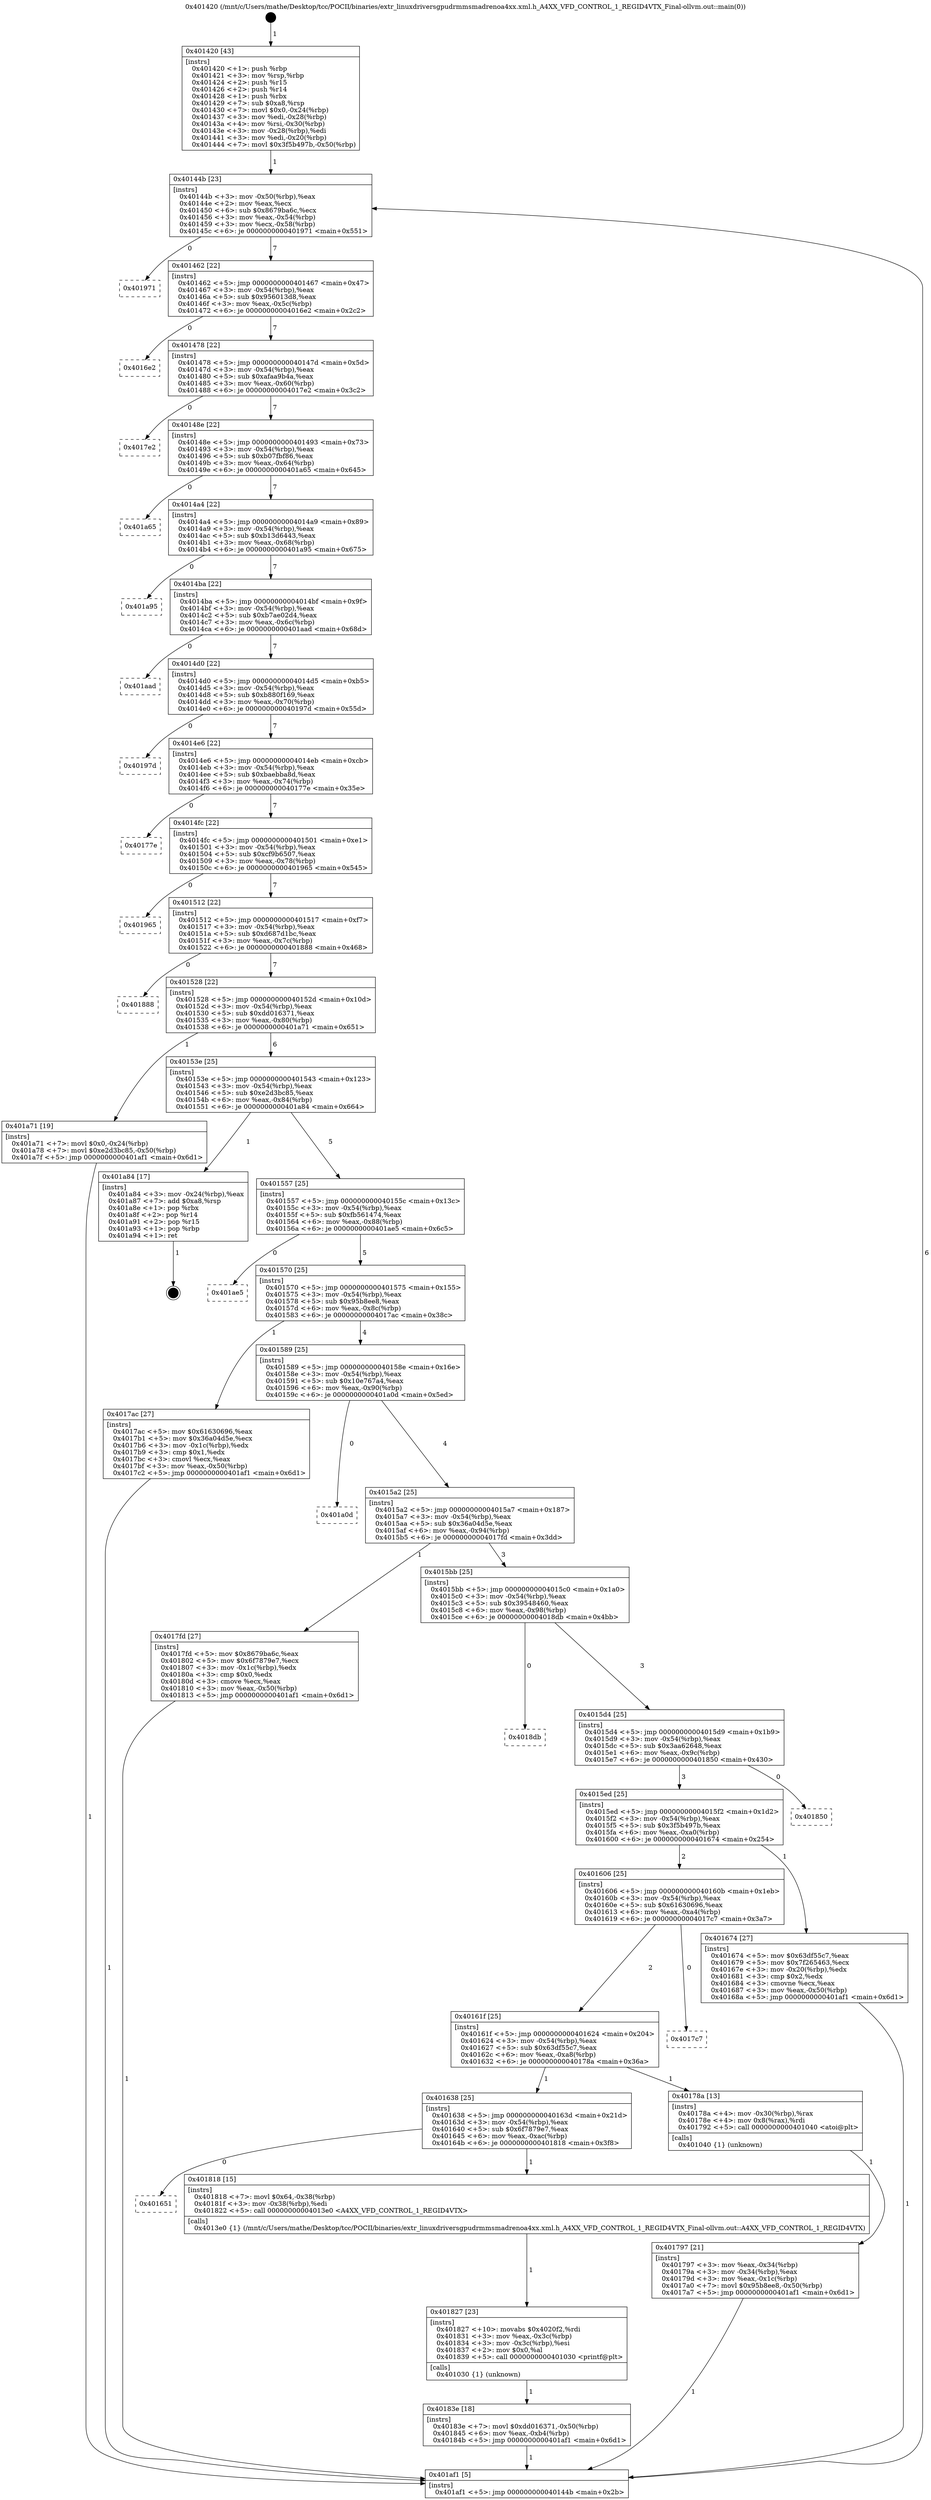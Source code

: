 digraph "0x401420" {
  label = "0x401420 (/mnt/c/Users/mathe/Desktop/tcc/POCII/binaries/extr_linuxdriversgpudrmmsmadrenoa4xx.xml.h_A4XX_VFD_CONTROL_1_REGID4VTX_Final-ollvm.out::main(0))"
  labelloc = "t"
  node[shape=record]

  Entry [label="",width=0.3,height=0.3,shape=circle,fillcolor=black,style=filled]
  "0x40144b" [label="{
     0x40144b [23]\l
     | [instrs]\l
     &nbsp;&nbsp;0x40144b \<+3\>: mov -0x50(%rbp),%eax\l
     &nbsp;&nbsp;0x40144e \<+2\>: mov %eax,%ecx\l
     &nbsp;&nbsp;0x401450 \<+6\>: sub $0x8679ba6c,%ecx\l
     &nbsp;&nbsp;0x401456 \<+3\>: mov %eax,-0x54(%rbp)\l
     &nbsp;&nbsp;0x401459 \<+3\>: mov %ecx,-0x58(%rbp)\l
     &nbsp;&nbsp;0x40145c \<+6\>: je 0000000000401971 \<main+0x551\>\l
  }"]
  "0x401971" [label="{
     0x401971\l
  }", style=dashed]
  "0x401462" [label="{
     0x401462 [22]\l
     | [instrs]\l
     &nbsp;&nbsp;0x401462 \<+5\>: jmp 0000000000401467 \<main+0x47\>\l
     &nbsp;&nbsp;0x401467 \<+3\>: mov -0x54(%rbp),%eax\l
     &nbsp;&nbsp;0x40146a \<+5\>: sub $0x956013d8,%eax\l
     &nbsp;&nbsp;0x40146f \<+3\>: mov %eax,-0x5c(%rbp)\l
     &nbsp;&nbsp;0x401472 \<+6\>: je 00000000004016e2 \<main+0x2c2\>\l
  }"]
  Exit [label="",width=0.3,height=0.3,shape=circle,fillcolor=black,style=filled,peripheries=2]
  "0x4016e2" [label="{
     0x4016e2\l
  }", style=dashed]
  "0x401478" [label="{
     0x401478 [22]\l
     | [instrs]\l
     &nbsp;&nbsp;0x401478 \<+5\>: jmp 000000000040147d \<main+0x5d\>\l
     &nbsp;&nbsp;0x40147d \<+3\>: mov -0x54(%rbp),%eax\l
     &nbsp;&nbsp;0x401480 \<+5\>: sub $0xafaa9b4a,%eax\l
     &nbsp;&nbsp;0x401485 \<+3\>: mov %eax,-0x60(%rbp)\l
     &nbsp;&nbsp;0x401488 \<+6\>: je 00000000004017e2 \<main+0x3c2\>\l
  }"]
  "0x40183e" [label="{
     0x40183e [18]\l
     | [instrs]\l
     &nbsp;&nbsp;0x40183e \<+7\>: movl $0xdd016371,-0x50(%rbp)\l
     &nbsp;&nbsp;0x401845 \<+6\>: mov %eax,-0xb4(%rbp)\l
     &nbsp;&nbsp;0x40184b \<+5\>: jmp 0000000000401af1 \<main+0x6d1\>\l
  }"]
  "0x4017e2" [label="{
     0x4017e2\l
  }", style=dashed]
  "0x40148e" [label="{
     0x40148e [22]\l
     | [instrs]\l
     &nbsp;&nbsp;0x40148e \<+5\>: jmp 0000000000401493 \<main+0x73\>\l
     &nbsp;&nbsp;0x401493 \<+3\>: mov -0x54(%rbp),%eax\l
     &nbsp;&nbsp;0x401496 \<+5\>: sub $0xb07fbf86,%eax\l
     &nbsp;&nbsp;0x40149b \<+3\>: mov %eax,-0x64(%rbp)\l
     &nbsp;&nbsp;0x40149e \<+6\>: je 0000000000401a65 \<main+0x645\>\l
  }"]
  "0x401827" [label="{
     0x401827 [23]\l
     | [instrs]\l
     &nbsp;&nbsp;0x401827 \<+10\>: movabs $0x4020f2,%rdi\l
     &nbsp;&nbsp;0x401831 \<+3\>: mov %eax,-0x3c(%rbp)\l
     &nbsp;&nbsp;0x401834 \<+3\>: mov -0x3c(%rbp),%esi\l
     &nbsp;&nbsp;0x401837 \<+2\>: mov $0x0,%al\l
     &nbsp;&nbsp;0x401839 \<+5\>: call 0000000000401030 \<printf@plt\>\l
     | [calls]\l
     &nbsp;&nbsp;0x401030 \{1\} (unknown)\l
  }"]
  "0x401a65" [label="{
     0x401a65\l
  }", style=dashed]
  "0x4014a4" [label="{
     0x4014a4 [22]\l
     | [instrs]\l
     &nbsp;&nbsp;0x4014a4 \<+5\>: jmp 00000000004014a9 \<main+0x89\>\l
     &nbsp;&nbsp;0x4014a9 \<+3\>: mov -0x54(%rbp),%eax\l
     &nbsp;&nbsp;0x4014ac \<+5\>: sub $0xb13d6443,%eax\l
     &nbsp;&nbsp;0x4014b1 \<+3\>: mov %eax,-0x68(%rbp)\l
     &nbsp;&nbsp;0x4014b4 \<+6\>: je 0000000000401a95 \<main+0x675\>\l
  }"]
  "0x401651" [label="{
     0x401651\l
  }", style=dashed]
  "0x401a95" [label="{
     0x401a95\l
  }", style=dashed]
  "0x4014ba" [label="{
     0x4014ba [22]\l
     | [instrs]\l
     &nbsp;&nbsp;0x4014ba \<+5\>: jmp 00000000004014bf \<main+0x9f\>\l
     &nbsp;&nbsp;0x4014bf \<+3\>: mov -0x54(%rbp),%eax\l
     &nbsp;&nbsp;0x4014c2 \<+5\>: sub $0xb7ae02d4,%eax\l
     &nbsp;&nbsp;0x4014c7 \<+3\>: mov %eax,-0x6c(%rbp)\l
     &nbsp;&nbsp;0x4014ca \<+6\>: je 0000000000401aad \<main+0x68d\>\l
  }"]
  "0x401818" [label="{
     0x401818 [15]\l
     | [instrs]\l
     &nbsp;&nbsp;0x401818 \<+7\>: movl $0x64,-0x38(%rbp)\l
     &nbsp;&nbsp;0x40181f \<+3\>: mov -0x38(%rbp),%edi\l
     &nbsp;&nbsp;0x401822 \<+5\>: call 00000000004013e0 \<A4XX_VFD_CONTROL_1_REGID4VTX\>\l
     | [calls]\l
     &nbsp;&nbsp;0x4013e0 \{1\} (/mnt/c/Users/mathe/Desktop/tcc/POCII/binaries/extr_linuxdriversgpudrmmsmadrenoa4xx.xml.h_A4XX_VFD_CONTROL_1_REGID4VTX_Final-ollvm.out::A4XX_VFD_CONTROL_1_REGID4VTX)\l
  }"]
  "0x401aad" [label="{
     0x401aad\l
  }", style=dashed]
  "0x4014d0" [label="{
     0x4014d0 [22]\l
     | [instrs]\l
     &nbsp;&nbsp;0x4014d0 \<+5\>: jmp 00000000004014d5 \<main+0xb5\>\l
     &nbsp;&nbsp;0x4014d5 \<+3\>: mov -0x54(%rbp),%eax\l
     &nbsp;&nbsp;0x4014d8 \<+5\>: sub $0xb880f169,%eax\l
     &nbsp;&nbsp;0x4014dd \<+3\>: mov %eax,-0x70(%rbp)\l
     &nbsp;&nbsp;0x4014e0 \<+6\>: je 000000000040197d \<main+0x55d\>\l
  }"]
  "0x401797" [label="{
     0x401797 [21]\l
     | [instrs]\l
     &nbsp;&nbsp;0x401797 \<+3\>: mov %eax,-0x34(%rbp)\l
     &nbsp;&nbsp;0x40179a \<+3\>: mov -0x34(%rbp),%eax\l
     &nbsp;&nbsp;0x40179d \<+3\>: mov %eax,-0x1c(%rbp)\l
     &nbsp;&nbsp;0x4017a0 \<+7\>: movl $0x95b8ee8,-0x50(%rbp)\l
     &nbsp;&nbsp;0x4017a7 \<+5\>: jmp 0000000000401af1 \<main+0x6d1\>\l
  }"]
  "0x40197d" [label="{
     0x40197d\l
  }", style=dashed]
  "0x4014e6" [label="{
     0x4014e6 [22]\l
     | [instrs]\l
     &nbsp;&nbsp;0x4014e6 \<+5\>: jmp 00000000004014eb \<main+0xcb\>\l
     &nbsp;&nbsp;0x4014eb \<+3\>: mov -0x54(%rbp),%eax\l
     &nbsp;&nbsp;0x4014ee \<+5\>: sub $0xbaebba8d,%eax\l
     &nbsp;&nbsp;0x4014f3 \<+3\>: mov %eax,-0x74(%rbp)\l
     &nbsp;&nbsp;0x4014f6 \<+6\>: je 000000000040177e \<main+0x35e\>\l
  }"]
  "0x401638" [label="{
     0x401638 [25]\l
     | [instrs]\l
     &nbsp;&nbsp;0x401638 \<+5\>: jmp 000000000040163d \<main+0x21d\>\l
     &nbsp;&nbsp;0x40163d \<+3\>: mov -0x54(%rbp),%eax\l
     &nbsp;&nbsp;0x401640 \<+5\>: sub $0x6f7879e7,%eax\l
     &nbsp;&nbsp;0x401645 \<+6\>: mov %eax,-0xac(%rbp)\l
     &nbsp;&nbsp;0x40164b \<+6\>: je 0000000000401818 \<main+0x3f8\>\l
  }"]
  "0x40177e" [label="{
     0x40177e\l
  }", style=dashed]
  "0x4014fc" [label="{
     0x4014fc [22]\l
     | [instrs]\l
     &nbsp;&nbsp;0x4014fc \<+5\>: jmp 0000000000401501 \<main+0xe1\>\l
     &nbsp;&nbsp;0x401501 \<+3\>: mov -0x54(%rbp),%eax\l
     &nbsp;&nbsp;0x401504 \<+5\>: sub $0xcf9b6507,%eax\l
     &nbsp;&nbsp;0x401509 \<+3\>: mov %eax,-0x78(%rbp)\l
     &nbsp;&nbsp;0x40150c \<+6\>: je 0000000000401965 \<main+0x545\>\l
  }"]
  "0x40178a" [label="{
     0x40178a [13]\l
     | [instrs]\l
     &nbsp;&nbsp;0x40178a \<+4\>: mov -0x30(%rbp),%rax\l
     &nbsp;&nbsp;0x40178e \<+4\>: mov 0x8(%rax),%rdi\l
     &nbsp;&nbsp;0x401792 \<+5\>: call 0000000000401040 \<atoi@plt\>\l
     | [calls]\l
     &nbsp;&nbsp;0x401040 \{1\} (unknown)\l
  }"]
  "0x401965" [label="{
     0x401965\l
  }", style=dashed]
  "0x401512" [label="{
     0x401512 [22]\l
     | [instrs]\l
     &nbsp;&nbsp;0x401512 \<+5\>: jmp 0000000000401517 \<main+0xf7\>\l
     &nbsp;&nbsp;0x401517 \<+3\>: mov -0x54(%rbp),%eax\l
     &nbsp;&nbsp;0x40151a \<+5\>: sub $0xd687d1bc,%eax\l
     &nbsp;&nbsp;0x40151f \<+3\>: mov %eax,-0x7c(%rbp)\l
     &nbsp;&nbsp;0x401522 \<+6\>: je 0000000000401888 \<main+0x468\>\l
  }"]
  "0x40161f" [label="{
     0x40161f [25]\l
     | [instrs]\l
     &nbsp;&nbsp;0x40161f \<+5\>: jmp 0000000000401624 \<main+0x204\>\l
     &nbsp;&nbsp;0x401624 \<+3\>: mov -0x54(%rbp),%eax\l
     &nbsp;&nbsp;0x401627 \<+5\>: sub $0x63df55c7,%eax\l
     &nbsp;&nbsp;0x40162c \<+6\>: mov %eax,-0xa8(%rbp)\l
     &nbsp;&nbsp;0x401632 \<+6\>: je 000000000040178a \<main+0x36a\>\l
  }"]
  "0x401888" [label="{
     0x401888\l
  }", style=dashed]
  "0x401528" [label="{
     0x401528 [22]\l
     | [instrs]\l
     &nbsp;&nbsp;0x401528 \<+5\>: jmp 000000000040152d \<main+0x10d\>\l
     &nbsp;&nbsp;0x40152d \<+3\>: mov -0x54(%rbp),%eax\l
     &nbsp;&nbsp;0x401530 \<+5\>: sub $0xdd016371,%eax\l
     &nbsp;&nbsp;0x401535 \<+3\>: mov %eax,-0x80(%rbp)\l
     &nbsp;&nbsp;0x401538 \<+6\>: je 0000000000401a71 \<main+0x651\>\l
  }"]
  "0x4017c7" [label="{
     0x4017c7\l
  }", style=dashed]
  "0x401a71" [label="{
     0x401a71 [19]\l
     | [instrs]\l
     &nbsp;&nbsp;0x401a71 \<+7\>: movl $0x0,-0x24(%rbp)\l
     &nbsp;&nbsp;0x401a78 \<+7\>: movl $0xe2d3bc85,-0x50(%rbp)\l
     &nbsp;&nbsp;0x401a7f \<+5\>: jmp 0000000000401af1 \<main+0x6d1\>\l
  }"]
  "0x40153e" [label="{
     0x40153e [25]\l
     | [instrs]\l
     &nbsp;&nbsp;0x40153e \<+5\>: jmp 0000000000401543 \<main+0x123\>\l
     &nbsp;&nbsp;0x401543 \<+3\>: mov -0x54(%rbp),%eax\l
     &nbsp;&nbsp;0x401546 \<+5\>: sub $0xe2d3bc85,%eax\l
     &nbsp;&nbsp;0x40154b \<+6\>: mov %eax,-0x84(%rbp)\l
     &nbsp;&nbsp;0x401551 \<+6\>: je 0000000000401a84 \<main+0x664\>\l
  }"]
  "0x401420" [label="{
     0x401420 [43]\l
     | [instrs]\l
     &nbsp;&nbsp;0x401420 \<+1\>: push %rbp\l
     &nbsp;&nbsp;0x401421 \<+3\>: mov %rsp,%rbp\l
     &nbsp;&nbsp;0x401424 \<+2\>: push %r15\l
     &nbsp;&nbsp;0x401426 \<+2\>: push %r14\l
     &nbsp;&nbsp;0x401428 \<+1\>: push %rbx\l
     &nbsp;&nbsp;0x401429 \<+7\>: sub $0xa8,%rsp\l
     &nbsp;&nbsp;0x401430 \<+7\>: movl $0x0,-0x24(%rbp)\l
     &nbsp;&nbsp;0x401437 \<+3\>: mov %edi,-0x28(%rbp)\l
     &nbsp;&nbsp;0x40143a \<+4\>: mov %rsi,-0x30(%rbp)\l
     &nbsp;&nbsp;0x40143e \<+3\>: mov -0x28(%rbp),%edi\l
     &nbsp;&nbsp;0x401441 \<+3\>: mov %edi,-0x20(%rbp)\l
     &nbsp;&nbsp;0x401444 \<+7\>: movl $0x3f5b497b,-0x50(%rbp)\l
  }"]
  "0x401a84" [label="{
     0x401a84 [17]\l
     | [instrs]\l
     &nbsp;&nbsp;0x401a84 \<+3\>: mov -0x24(%rbp),%eax\l
     &nbsp;&nbsp;0x401a87 \<+7\>: add $0xa8,%rsp\l
     &nbsp;&nbsp;0x401a8e \<+1\>: pop %rbx\l
     &nbsp;&nbsp;0x401a8f \<+2\>: pop %r14\l
     &nbsp;&nbsp;0x401a91 \<+2\>: pop %r15\l
     &nbsp;&nbsp;0x401a93 \<+1\>: pop %rbp\l
     &nbsp;&nbsp;0x401a94 \<+1\>: ret\l
  }"]
  "0x401557" [label="{
     0x401557 [25]\l
     | [instrs]\l
     &nbsp;&nbsp;0x401557 \<+5\>: jmp 000000000040155c \<main+0x13c\>\l
     &nbsp;&nbsp;0x40155c \<+3\>: mov -0x54(%rbp),%eax\l
     &nbsp;&nbsp;0x40155f \<+5\>: sub $0xfb561474,%eax\l
     &nbsp;&nbsp;0x401564 \<+6\>: mov %eax,-0x88(%rbp)\l
     &nbsp;&nbsp;0x40156a \<+6\>: je 0000000000401ae5 \<main+0x6c5\>\l
  }"]
  "0x401af1" [label="{
     0x401af1 [5]\l
     | [instrs]\l
     &nbsp;&nbsp;0x401af1 \<+5\>: jmp 000000000040144b \<main+0x2b\>\l
  }"]
  "0x401ae5" [label="{
     0x401ae5\l
  }", style=dashed]
  "0x401570" [label="{
     0x401570 [25]\l
     | [instrs]\l
     &nbsp;&nbsp;0x401570 \<+5\>: jmp 0000000000401575 \<main+0x155\>\l
     &nbsp;&nbsp;0x401575 \<+3\>: mov -0x54(%rbp),%eax\l
     &nbsp;&nbsp;0x401578 \<+5\>: sub $0x95b8ee8,%eax\l
     &nbsp;&nbsp;0x40157d \<+6\>: mov %eax,-0x8c(%rbp)\l
     &nbsp;&nbsp;0x401583 \<+6\>: je 00000000004017ac \<main+0x38c\>\l
  }"]
  "0x401606" [label="{
     0x401606 [25]\l
     | [instrs]\l
     &nbsp;&nbsp;0x401606 \<+5\>: jmp 000000000040160b \<main+0x1eb\>\l
     &nbsp;&nbsp;0x40160b \<+3\>: mov -0x54(%rbp),%eax\l
     &nbsp;&nbsp;0x40160e \<+5\>: sub $0x61630696,%eax\l
     &nbsp;&nbsp;0x401613 \<+6\>: mov %eax,-0xa4(%rbp)\l
     &nbsp;&nbsp;0x401619 \<+6\>: je 00000000004017c7 \<main+0x3a7\>\l
  }"]
  "0x4017ac" [label="{
     0x4017ac [27]\l
     | [instrs]\l
     &nbsp;&nbsp;0x4017ac \<+5\>: mov $0x61630696,%eax\l
     &nbsp;&nbsp;0x4017b1 \<+5\>: mov $0x36a04d5e,%ecx\l
     &nbsp;&nbsp;0x4017b6 \<+3\>: mov -0x1c(%rbp),%edx\l
     &nbsp;&nbsp;0x4017b9 \<+3\>: cmp $0x1,%edx\l
     &nbsp;&nbsp;0x4017bc \<+3\>: cmovl %ecx,%eax\l
     &nbsp;&nbsp;0x4017bf \<+3\>: mov %eax,-0x50(%rbp)\l
     &nbsp;&nbsp;0x4017c2 \<+5\>: jmp 0000000000401af1 \<main+0x6d1\>\l
  }"]
  "0x401589" [label="{
     0x401589 [25]\l
     | [instrs]\l
     &nbsp;&nbsp;0x401589 \<+5\>: jmp 000000000040158e \<main+0x16e\>\l
     &nbsp;&nbsp;0x40158e \<+3\>: mov -0x54(%rbp),%eax\l
     &nbsp;&nbsp;0x401591 \<+5\>: sub $0x10e767a4,%eax\l
     &nbsp;&nbsp;0x401596 \<+6\>: mov %eax,-0x90(%rbp)\l
     &nbsp;&nbsp;0x40159c \<+6\>: je 0000000000401a0d \<main+0x5ed\>\l
  }"]
  "0x401674" [label="{
     0x401674 [27]\l
     | [instrs]\l
     &nbsp;&nbsp;0x401674 \<+5\>: mov $0x63df55c7,%eax\l
     &nbsp;&nbsp;0x401679 \<+5\>: mov $0x7f265463,%ecx\l
     &nbsp;&nbsp;0x40167e \<+3\>: mov -0x20(%rbp),%edx\l
     &nbsp;&nbsp;0x401681 \<+3\>: cmp $0x2,%edx\l
     &nbsp;&nbsp;0x401684 \<+3\>: cmovne %ecx,%eax\l
     &nbsp;&nbsp;0x401687 \<+3\>: mov %eax,-0x50(%rbp)\l
     &nbsp;&nbsp;0x40168a \<+5\>: jmp 0000000000401af1 \<main+0x6d1\>\l
  }"]
  "0x401a0d" [label="{
     0x401a0d\l
  }", style=dashed]
  "0x4015a2" [label="{
     0x4015a2 [25]\l
     | [instrs]\l
     &nbsp;&nbsp;0x4015a2 \<+5\>: jmp 00000000004015a7 \<main+0x187\>\l
     &nbsp;&nbsp;0x4015a7 \<+3\>: mov -0x54(%rbp),%eax\l
     &nbsp;&nbsp;0x4015aa \<+5\>: sub $0x36a04d5e,%eax\l
     &nbsp;&nbsp;0x4015af \<+6\>: mov %eax,-0x94(%rbp)\l
     &nbsp;&nbsp;0x4015b5 \<+6\>: je 00000000004017fd \<main+0x3dd\>\l
  }"]
  "0x4015ed" [label="{
     0x4015ed [25]\l
     | [instrs]\l
     &nbsp;&nbsp;0x4015ed \<+5\>: jmp 00000000004015f2 \<main+0x1d2\>\l
     &nbsp;&nbsp;0x4015f2 \<+3\>: mov -0x54(%rbp),%eax\l
     &nbsp;&nbsp;0x4015f5 \<+5\>: sub $0x3f5b497b,%eax\l
     &nbsp;&nbsp;0x4015fa \<+6\>: mov %eax,-0xa0(%rbp)\l
     &nbsp;&nbsp;0x401600 \<+6\>: je 0000000000401674 \<main+0x254\>\l
  }"]
  "0x4017fd" [label="{
     0x4017fd [27]\l
     | [instrs]\l
     &nbsp;&nbsp;0x4017fd \<+5\>: mov $0x8679ba6c,%eax\l
     &nbsp;&nbsp;0x401802 \<+5\>: mov $0x6f7879e7,%ecx\l
     &nbsp;&nbsp;0x401807 \<+3\>: mov -0x1c(%rbp),%edx\l
     &nbsp;&nbsp;0x40180a \<+3\>: cmp $0x0,%edx\l
     &nbsp;&nbsp;0x40180d \<+3\>: cmove %ecx,%eax\l
     &nbsp;&nbsp;0x401810 \<+3\>: mov %eax,-0x50(%rbp)\l
     &nbsp;&nbsp;0x401813 \<+5\>: jmp 0000000000401af1 \<main+0x6d1\>\l
  }"]
  "0x4015bb" [label="{
     0x4015bb [25]\l
     | [instrs]\l
     &nbsp;&nbsp;0x4015bb \<+5\>: jmp 00000000004015c0 \<main+0x1a0\>\l
     &nbsp;&nbsp;0x4015c0 \<+3\>: mov -0x54(%rbp),%eax\l
     &nbsp;&nbsp;0x4015c3 \<+5\>: sub $0x39548460,%eax\l
     &nbsp;&nbsp;0x4015c8 \<+6\>: mov %eax,-0x98(%rbp)\l
     &nbsp;&nbsp;0x4015ce \<+6\>: je 00000000004018db \<main+0x4bb\>\l
  }"]
  "0x401850" [label="{
     0x401850\l
  }", style=dashed]
  "0x4018db" [label="{
     0x4018db\l
  }", style=dashed]
  "0x4015d4" [label="{
     0x4015d4 [25]\l
     | [instrs]\l
     &nbsp;&nbsp;0x4015d4 \<+5\>: jmp 00000000004015d9 \<main+0x1b9\>\l
     &nbsp;&nbsp;0x4015d9 \<+3\>: mov -0x54(%rbp),%eax\l
     &nbsp;&nbsp;0x4015dc \<+5\>: sub $0x3aa62648,%eax\l
     &nbsp;&nbsp;0x4015e1 \<+6\>: mov %eax,-0x9c(%rbp)\l
     &nbsp;&nbsp;0x4015e7 \<+6\>: je 0000000000401850 \<main+0x430\>\l
  }"]
  Entry -> "0x401420" [label=" 1"]
  "0x40144b" -> "0x401971" [label=" 0"]
  "0x40144b" -> "0x401462" [label=" 7"]
  "0x401a84" -> Exit [label=" 1"]
  "0x401462" -> "0x4016e2" [label=" 0"]
  "0x401462" -> "0x401478" [label=" 7"]
  "0x401a71" -> "0x401af1" [label=" 1"]
  "0x401478" -> "0x4017e2" [label=" 0"]
  "0x401478" -> "0x40148e" [label=" 7"]
  "0x40183e" -> "0x401af1" [label=" 1"]
  "0x40148e" -> "0x401a65" [label=" 0"]
  "0x40148e" -> "0x4014a4" [label=" 7"]
  "0x401827" -> "0x40183e" [label=" 1"]
  "0x4014a4" -> "0x401a95" [label=" 0"]
  "0x4014a4" -> "0x4014ba" [label=" 7"]
  "0x401818" -> "0x401827" [label=" 1"]
  "0x4014ba" -> "0x401aad" [label=" 0"]
  "0x4014ba" -> "0x4014d0" [label=" 7"]
  "0x401638" -> "0x401651" [label=" 0"]
  "0x4014d0" -> "0x40197d" [label=" 0"]
  "0x4014d0" -> "0x4014e6" [label=" 7"]
  "0x401638" -> "0x401818" [label=" 1"]
  "0x4014e6" -> "0x40177e" [label=" 0"]
  "0x4014e6" -> "0x4014fc" [label=" 7"]
  "0x4017fd" -> "0x401af1" [label=" 1"]
  "0x4014fc" -> "0x401965" [label=" 0"]
  "0x4014fc" -> "0x401512" [label=" 7"]
  "0x4017ac" -> "0x401af1" [label=" 1"]
  "0x401512" -> "0x401888" [label=" 0"]
  "0x401512" -> "0x401528" [label=" 7"]
  "0x40178a" -> "0x401797" [label=" 1"]
  "0x401528" -> "0x401a71" [label=" 1"]
  "0x401528" -> "0x40153e" [label=" 6"]
  "0x40161f" -> "0x401638" [label=" 1"]
  "0x40153e" -> "0x401a84" [label=" 1"]
  "0x40153e" -> "0x401557" [label=" 5"]
  "0x401797" -> "0x401af1" [label=" 1"]
  "0x401557" -> "0x401ae5" [label=" 0"]
  "0x401557" -> "0x401570" [label=" 5"]
  "0x401606" -> "0x40161f" [label=" 2"]
  "0x401570" -> "0x4017ac" [label=" 1"]
  "0x401570" -> "0x401589" [label=" 4"]
  "0x401606" -> "0x4017c7" [label=" 0"]
  "0x401589" -> "0x401a0d" [label=" 0"]
  "0x401589" -> "0x4015a2" [label=" 4"]
  "0x40161f" -> "0x40178a" [label=" 1"]
  "0x4015a2" -> "0x4017fd" [label=" 1"]
  "0x4015a2" -> "0x4015bb" [label=" 3"]
  "0x401420" -> "0x40144b" [label=" 1"]
  "0x4015bb" -> "0x4018db" [label=" 0"]
  "0x4015bb" -> "0x4015d4" [label=" 3"]
  "0x401674" -> "0x401af1" [label=" 1"]
  "0x4015d4" -> "0x401850" [label=" 0"]
  "0x4015d4" -> "0x4015ed" [label=" 3"]
  "0x401af1" -> "0x40144b" [label=" 6"]
  "0x4015ed" -> "0x401674" [label=" 1"]
  "0x4015ed" -> "0x401606" [label=" 2"]
}
